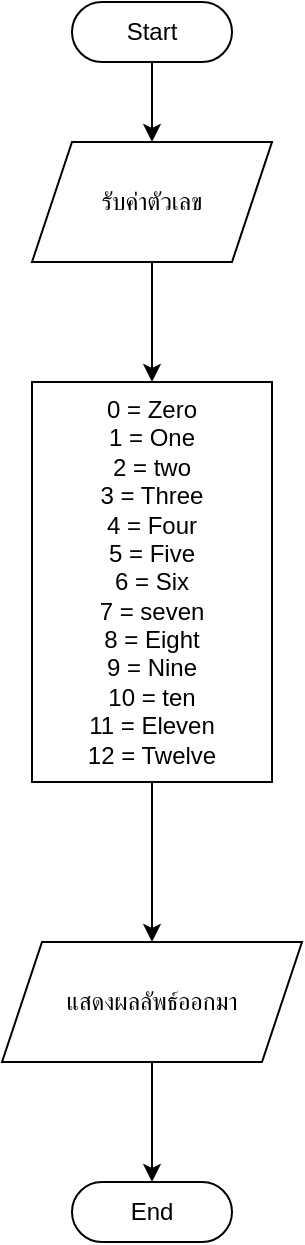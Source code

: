 <mxfile>
    <diagram id="tIch5KCzNHUSY5WSxoxP" name="Page-1">
        <mxGraphModel dx="918" dy="463" grid="1" gridSize="10" guides="1" tooltips="1" connect="1" arrows="1" fold="1" page="1" pageScale="1" pageWidth="850" pageHeight="1100" math="0" shadow="0">
            <root>
                <mxCell id="0"/>
                <mxCell id="1" parent="0"/>
                <mxCell id="7" value="" style="edgeStyle=none;html=1;" edge="1" parent="1" source="2" target="4">
                    <mxGeometry relative="1" as="geometry"/>
                </mxCell>
                <mxCell id="2" value="Start" style="html=1;dashed=0;whiteSpace=wrap;shape=mxgraph.dfd.start" vertex="1" parent="1">
                    <mxGeometry x="385" y="240" width="80" height="30" as="geometry"/>
                </mxCell>
                <mxCell id="3" value="End" style="html=1;dashed=0;whiteSpace=wrap;shape=mxgraph.dfd.start" vertex="1" parent="1">
                    <mxGeometry x="385" y="830" width="80" height="30" as="geometry"/>
                </mxCell>
                <mxCell id="8" value="" style="edgeStyle=none;html=1;" edge="1" parent="1" source="4" target="6">
                    <mxGeometry relative="1" as="geometry"/>
                </mxCell>
                <mxCell id="4" value="รับค่าตัวเลข" style="shape=parallelogram;perimeter=parallelogramPerimeter;whiteSpace=wrap;html=1;fixedSize=1;" vertex="1" parent="1">
                    <mxGeometry x="365" y="310" width="120" height="60" as="geometry"/>
                </mxCell>
                <mxCell id="10" value="" style="edgeStyle=none;html=1;" edge="1" parent="1" source="6" target="9">
                    <mxGeometry relative="1" as="geometry"/>
                </mxCell>
                <mxCell id="6" value="0 = Zero&lt;div&gt;1 = One&lt;/div&gt;&lt;div&gt;2 = two&lt;/div&gt;&lt;div&gt;3 = Three&lt;/div&gt;&lt;div&gt;4 = Four&lt;/div&gt;&lt;div&gt;5 = Five&lt;/div&gt;&lt;div&gt;6 = Six&lt;/div&gt;&lt;div&gt;7 = seven&lt;/div&gt;&lt;div&gt;8 = Eight&lt;/div&gt;&lt;div&gt;9 = Nine&lt;/div&gt;&lt;div&gt;10 = ten&lt;/div&gt;&lt;div&gt;11 = Eleven&lt;/div&gt;&lt;div&gt;12 = Twelve&lt;/div&gt;" style="rounded=0;whiteSpace=wrap;html=1;" vertex="1" parent="1">
                    <mxGeometry x="365" y="430" width="120" height="200" as="geometry"/>
                </mxCell>
                <mxCell id="11" value="" style="edgeStyle=none;html=1;" edge="1" parent="1" source="9" target="3">
                    <mxGeometry relative="1" as="geometry"/>
                </mxCell>
                <mxCell id="9" value="แสดงผลลัพธ์ออกมา" style="shape=parallelogram;perimeter=parallelogramPerimeter;whiteSpace=wrap;html=1;fixedSize=1;" vertex="1" parent="1">
                    <mxGeometry x="350" y="710" width="150" height="60" as="geometry"/>
                </mxCell>
            </root>
        </mxGraphModel>
    </diagram>
</mxfile>